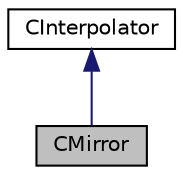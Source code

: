 digraph "CMirror"
{
 // LATEX_PDF_SIZE
  edge [fontname="Helvetica",fontsize="10",labelfontname="Helvetica",labelfontsize="10"];
  node [fontname="Helvetica",fontsize="10",shape=record];
  Node1 [label="CMirror",height=0.2,width=0.4,color="black", fillcolor="grey75", style="filled", fontcolor="black",tooltip="Mirror interpolation, transpose interpolation matrix of opposing mesh."];
  Node2 -> Node1 [dir="back",color="midnightblue",fontsize="10",style="solid",fontname="Helvetica"];
  Node2 [label="CInterpolator",height=0.2,width=0.4,color="black", fillcolor="white", style="filled",URL="$classCInterpolator.html",tooltip="Main class for defining the interpolator, it requires a child class for each particular interpolation..."];
}
